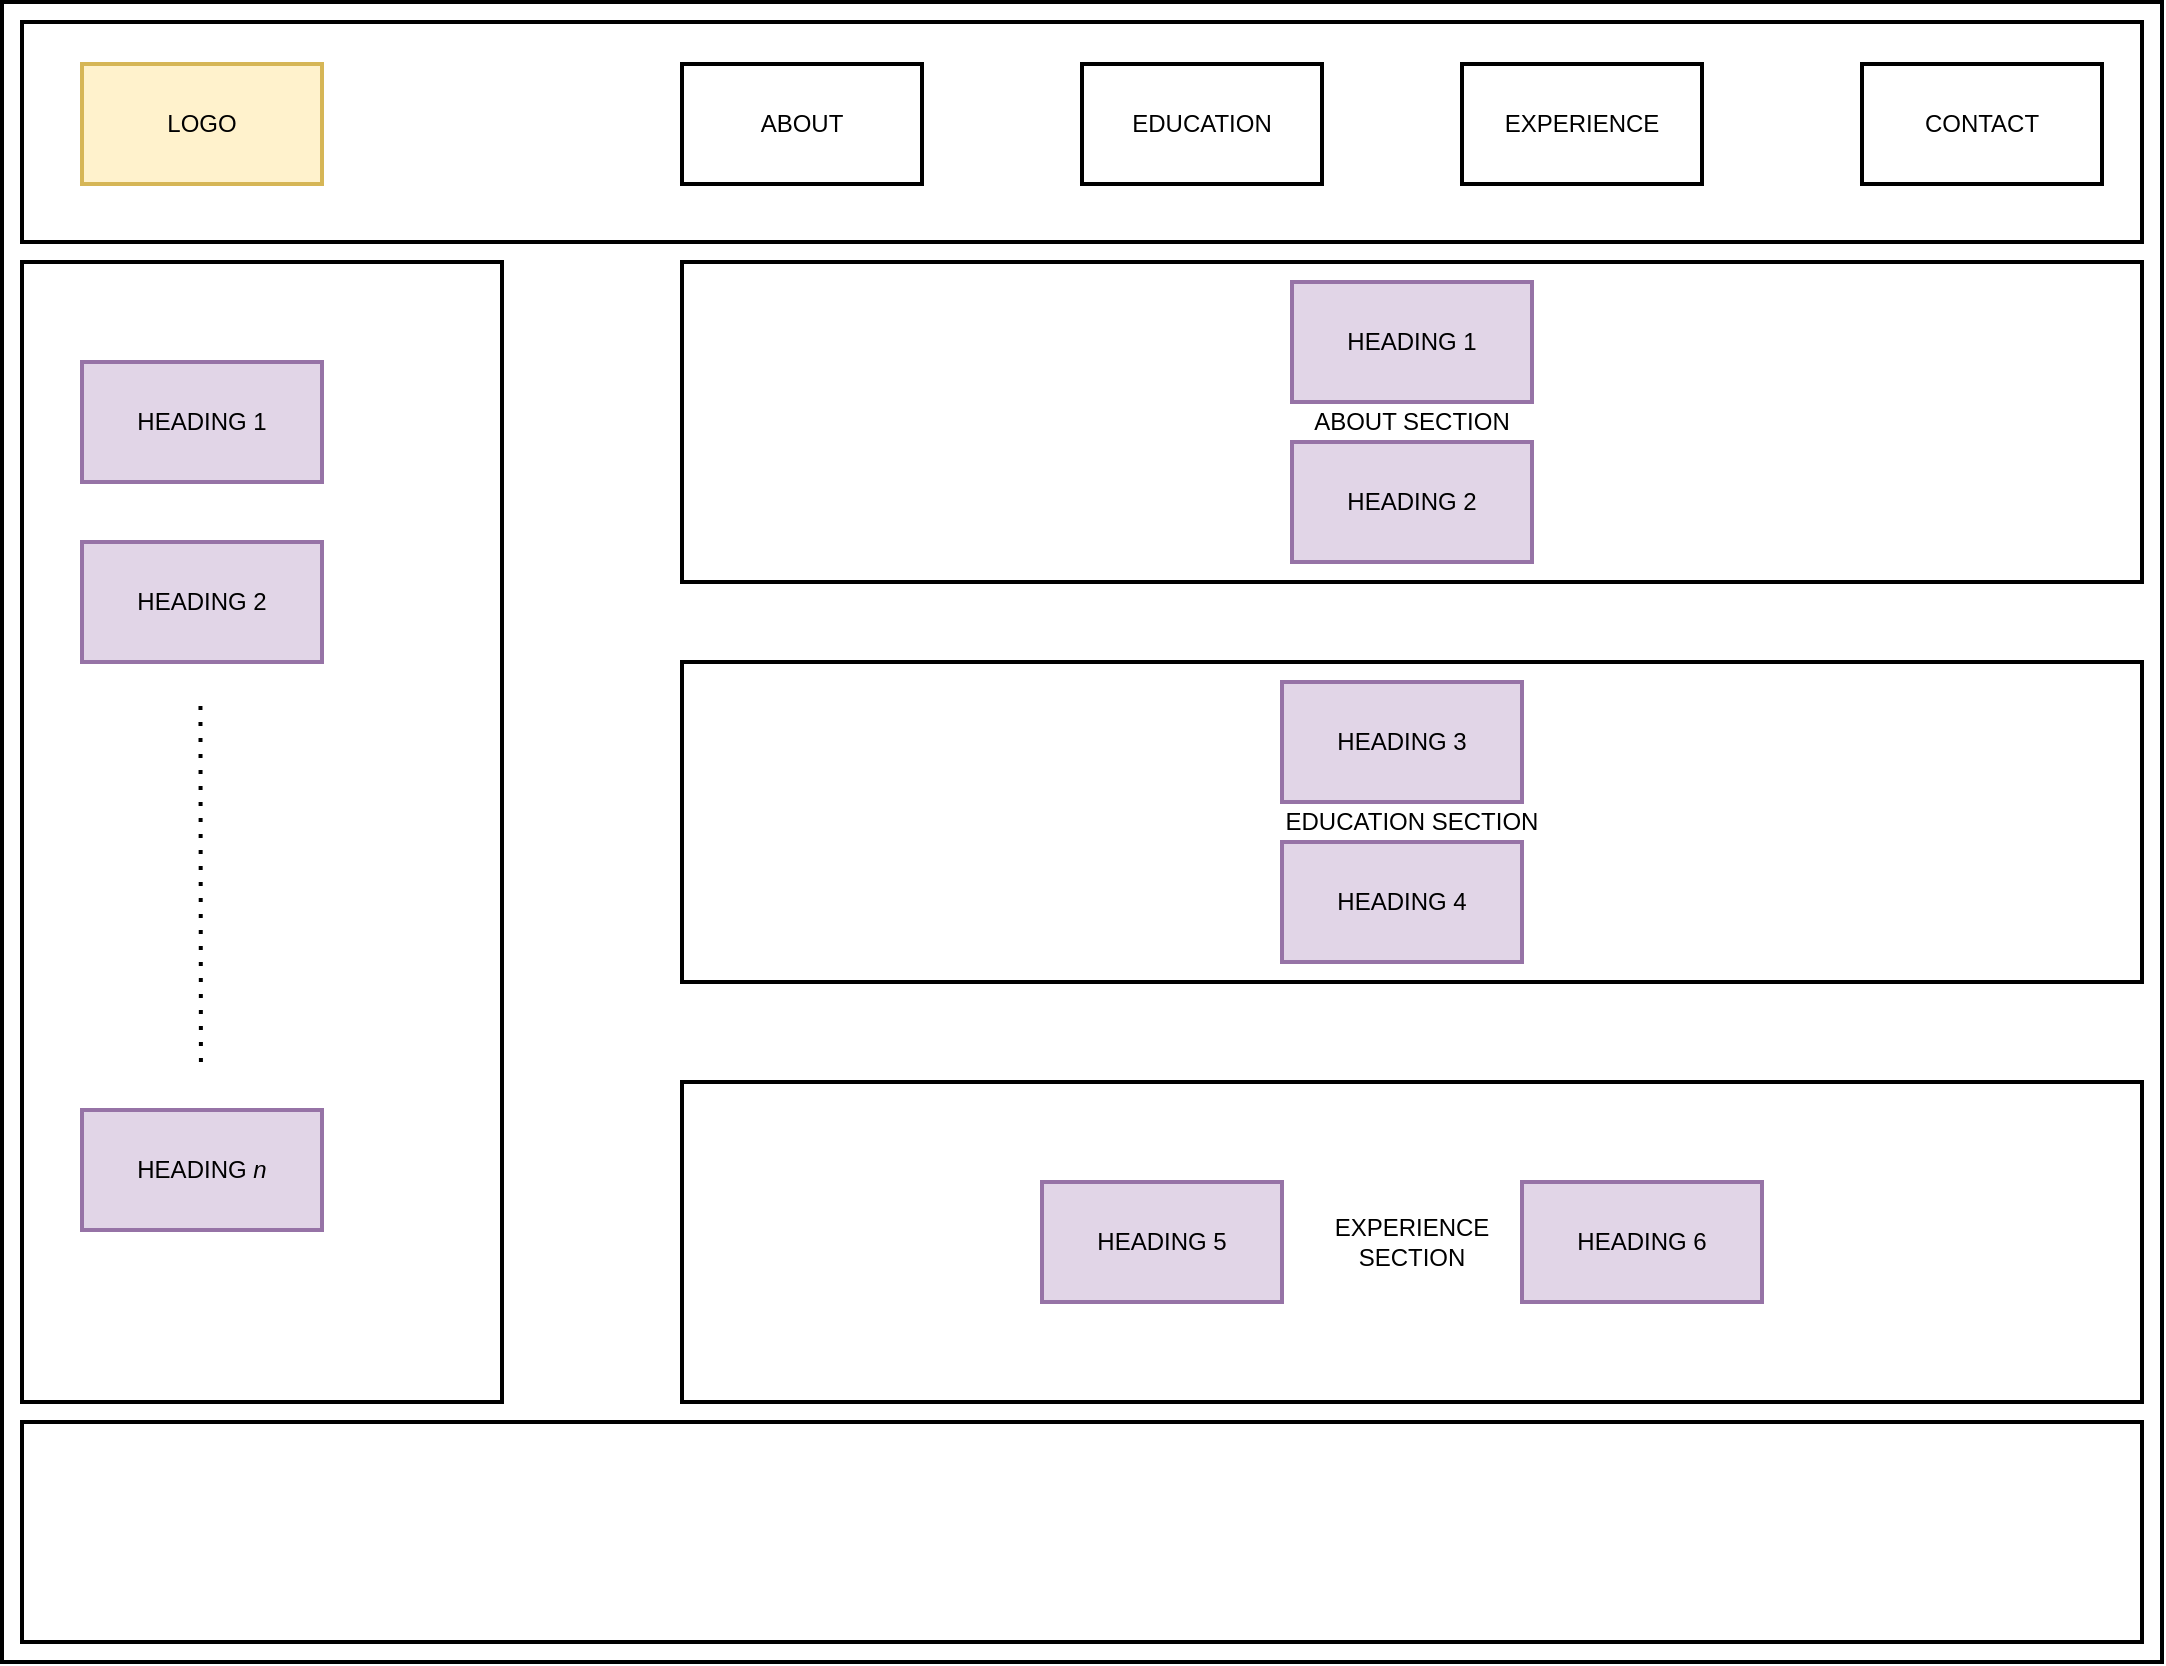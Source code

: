 <mxfile version="17.2.4" type="device"><diagram name="Page-1" id="03018318-947c-dd8e-b7a3-06fadd420f32"><mxGraphModel dx="1021" dy="651" grid="1" gridSize="10" guides="1" tooltips="1" connect="1" arrows="1" fold="1" page="1" pageScale="1" pageWidth="1100" pageHeight="850" background="none" math="0" shadow="0"><root><mxCell id="0"/><mxCell id="1" parent="0"/><mxCell id="z7AVv373EeGeYPviOTML-10" value="" style="rounded=0;whiteSpace=wrap;html=1;fillColor=none;strokeColor=#000000;strokeWidth=2;" parent="1" vertex="1"><mxGeometry x="20" y="20" width="1060" height="110" as="geometry"/></mxCell><mxCell id="z7AVv373EeGeYPviOTML-2" value="" style="rounded=0;whiteSpace=wrap;html=1;fillColor=none;strokeColor=#000000;strokeWidth=2;" parent="1" vertex="1"><mxGeometry x="10" y="10" width="1080" height="830" as="geometry"/></mxCell><mxCell id="z7AVv373EeGeYPviOTML-5" value="LOGO" style="rounded=0;whiteSpace=wrap;html=1;strokeColor=#d6b656;strokeWidth=2;fillColor=#fff2cc;" parent="1" vertex="1"><mxGeometry x="50" y="41" width="120" height="60" as="geometry"/></mxCell><mxCell id="z7AVv373EeGeYPviOTML-6" value="ABOUT" style="rounded=0;whiteSpace=wrap;html=1;strokeColor=#000000;strokeWidth=2;fillColor=none;" parent="1" vertex="1"><mxGeometry x="350" y="41" width="120" height="60" as="geometry"/></mxCell><mxCell id="z7AVv373EeGeYPviOTML-7" value="EDUCATION" style="rounded=0;whiteSpace=wrap;html=1;strokeColor=#000000;strokeWidth=2;fillColor=none;" parent="1" vertex="1"><mxGeometry x="550" y="41" width="120" height="60" as="geometry"/></mxCell><mxCell id="z7AVv373EeGeYPviOTML-8" value="EXPERIENCE" style="rounded=0;whiteSpace=wrap;html=1;strokeColor=#000000;strokeWidth=2;fillColor=none;" parent="1" vertex="1"><mxGeometry x="740" y="41" width="120" height="60" as="geometry"/></mxCell><mxCell id="z7AVv373EeGeYPviOTML-9" value="CONTACT" style="rounded=0;whiteSpace=wrap;html=1;strokeColor=#000000;strokeWidth=2;fillColor=none;" parent="1" vertex="1"><mxGeometry x="940" y="41" width="120" height="60" as="geometry"/></mxCell><mxCell id="z7AVv373EeGeYPviOTML-11" value="" style="rounded=0;whiteSpace=wrap;html=1;fillColor=none;strokeColor=#000000;strokeWidth=2;" parent="1" vertex="1"><mxGeometry x="20" y="140" width="240" height="570" as="geometry"/></mxCell><mxCell id="z7AVv373EeGeYPviOTML-12" value="" style="rounded=0;whiteSpace=wrap;html=1;fillColor=none;strokeColor=#000000;strokeWidth=2;" parent="1" vertex="1"><mxGeometry x="20" y="720" width="1060" height="110" as="geometry"/></mxCell><mxCell id="z7AVv373EeGeYPviOTML-13" value="HEADING 1" style="rounded=0;whiteSpace=wrap;html=1;strokeColor=#9673a6;strokeWidth=2;fillColor=#e1d5e7;" parent="1" vertex="1"><mxGeometry x="50" y="190" width="120" height="60" as="geometry"/></mxCell><mxCell id="z7AVv373EeGeYPviOTML-14" value="HEADING 2" style="rounded=0;whiteSpace=wrap;html=1;strokeColor=#9673a6;strokeWidth=2;fillColor=#e1d5e7;" parent="1" vertex="1"><mxGeometry x="50" y="280" width="120" height="60" as="geometry"/></mxCell><mxCell id="z7AVv373EeGeYPviOTML-15" value="HEADING &lt;i&gt;n&lt;/i&gt;" style="rounded=0;whiteSpace=wrap;html=1;strokeColor=#9673a6;strokeWidth=2;fillColor=#e1d5e7;" parent="1" vertex="1"><mxGeometry x="50" y="564" width="120" height="60" as="geometry"/></mxCell><mxCell id="z7AVv373EeGeYPviOTML-17" value="" style="endArrow=none;dashed=1;html=1;dashPattern=1 3;strokeWidth=2;rounded=0;" parent="1" edge="1"><mxGeometry width="50" height="50" relative="1" as="geometry"><mxPoint x="109.46" y="540" as="sourcePoint"/><mxPoint x="109.23" y="360" as="targetPoint"/></mxGeometry></mxCell><mxCell id="z7AVv373EeGeYPviOTML-19" value="ABOUT SECTION" style="rounded=0;whiteSpace=wrap;html=1;strokeColor=#000000;strokeWidth=2;fillColor=none;" parent="1" vertex="1"><mxGeometry x="350" y="140" width="730" height="160" as="geometry"/></mxCell><mxCell id="z7AVv373EeGeYPviOTML-21" value="EDUCATION SECTION" style="rounded=0;whiteSpace=wrap;html=1;strokeColor=#000000;strokeWidth=2;fillColor=none;" parent="1" vertex="1"><mxGeometry x="350" y="340" width="730" height="160" as="geometry"/></mxCell><mxCell id="z7AVv373EeGeYPviOTML-22" value="EXPERIENCE&lt;br&gt;SECTION" style="rounded=0;whiteSpace=wrap;html=1;strokeColor=#000000;strokeWidth=2;fillColor=none;" parent="1" vertex="1"><mxGeometry x="350" y="550" width="730" height="160" as="geometry"/></mxCell><mxCell id="u8P3CufbQeiK8MxjlLMH-1" value="HEADING 1" style="rounded=0;whiteSpace=wrap;html=1;strokeColor=#9673a6;strokeWidth=2;fillColor=#e1d5e7;" vertex="1" parent="1"><mxGeometry x="655" y="150" width="120" height="60" as="geometry"/></mxCell><mxCell id="u8P3CufbQeiK8MxjlLMH-2" value="HEADING 2" style="rounded=0;whiteSpace=wrap;html=1;strokeColor=#9673a6;strokeWidth=2;fillColor=#e1d5e7;" vertex="1" parent="1"><mxGeometry x="655" y="230" width="120" height="60" as="geometry"/></mxCell><mxCell id="u8P3CufbQeiK8MxjlLMH-3" value="HEADING 3" style="rounded=0;whiteSpace=wrap;html=1;strokeColor=#9673a6;strokeWidth=2;fillColor=#e1d5e7;" vertex="1" parent="1"><mxGeometry x="650" y="350" width="120" height="60" as="geometry"/></mxCell><mxCell id="u8P3CufbQeiK8MxjlLMH-4" value="HEADING 4" style="rounded=0;whiteSpace=wrap;html=1;strokeColor=#9673a6;strokeWidth=2;fillColor=#e1d5e7;" vertex="1" parent="1"><mxGeometry x="650" y="430" width="120" height="60" as="geometry"/></mxCell><mxCell id="u8P3CufbQeiK8MxjlLMH-5" value="HEADING 5" style="rounded=0;whiteSpace=wrap;html=1;strokeColor=#9673a6;strokeWidth=2;fillColor=#e1d5e7;" vertex="1" parent="1"><mxGeometry x="530" y="600" width="120" height="60" as="geometry"/></mxCell><mxCell id="u8P3CufbQeiK8MxjlLMH-6" value="HEADING 6" style="rounded=0;whiteSpace=wrap;html=1;strokeColor=#9673a6;strokeWidth=2;fillColor=#e1d5e7;" vertex="1" parent="1"><mxGeometry x="770" y="600" width="120" height="60" as="geometry"/></mxCell></root></mxGraphModel></diagram></mxfile>